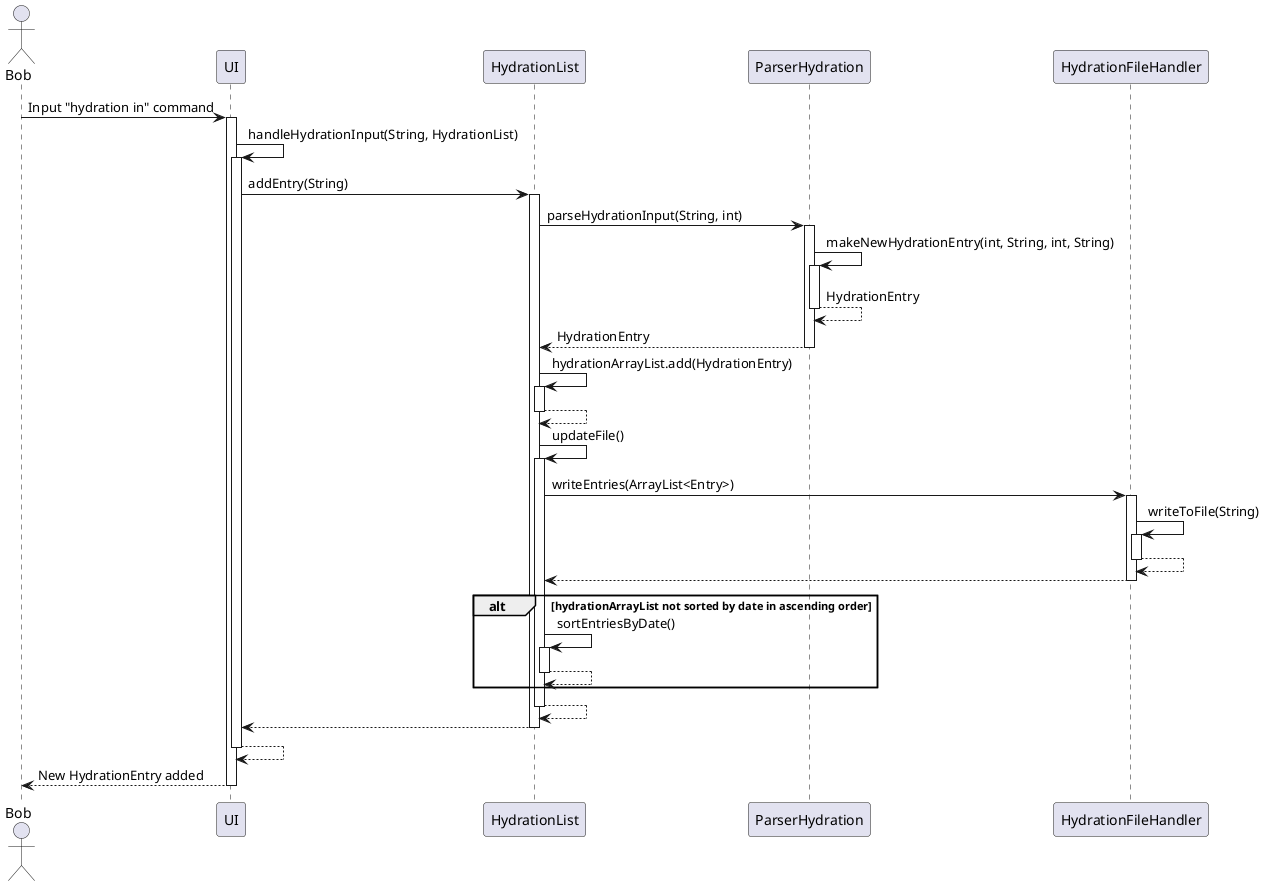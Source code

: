 @startuml
actor Bob
Bob -> UI: Input "hydration in" command
activate UI

UI -> UI: handleHydrationInput(String, HydrationList)
activate UI

UI -> HydrationList: addEntry(String)
activate HydrationList

HydrationList -> ParserHydration: parseHydrationInput(String, int)
activate ParserHydration

ParserHydration -> ParserHydration : makeNewHydrationEntry(int, String, int, String)
activate ParserHydration

return HydrationEntry
return HydrationEntry

HydrationList -> HydrationList: hydrationArrayList.add(HydrationEntry)
activate HydrationList
return

HydrationList -> HydrationList: updateFile()
activate HydrationList

HydrationList -> HydrationFileHandler : writeEntries(ArrayList<Entry>)
activate HydrationFileHandler
HydrationFileHandler -> HydrationFileHandler : writeToFile(String)
activate HydrationFileHandler
return
return

alt hydrationArrayList not sorted by date in ascending order
    HydrationList -> HydrationList : sortEntriesByDate()
    activate HydrationList
    return
end


return
return
return
return New HydrationEntry added

@enduml
